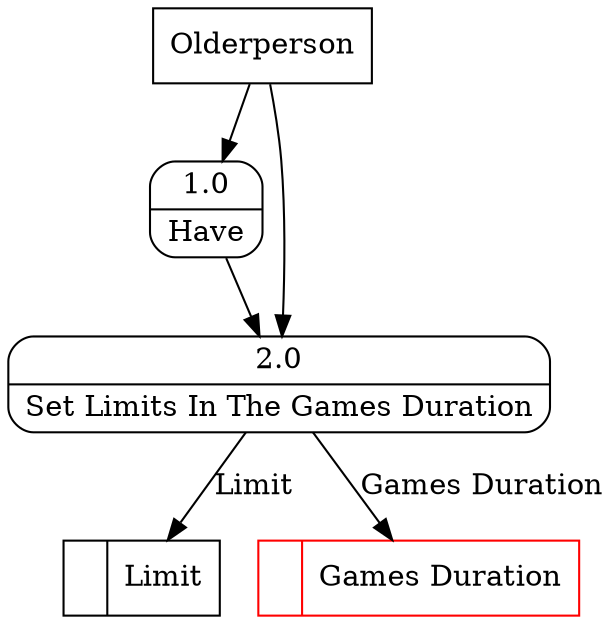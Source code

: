 digraph dfd2{ 
node[shape=record]
200 [label="<f0>  |<f1> Limit " ];
201 [label="<f0>  |<f1> Games Duration " color=red];
202 [label="Olderperson" shape=box];
203 [label="{<f0> 1.0|<f1> Have }" shape=Mrecord];
204 [label="{<f0> 2.0|<f1> Set Limits In The Games Duration }" shape=Mrecord];
202 -> 203
202 -> 204
203 -> 204
204 -> 200 [label="Limit"]
204 -> 201 [label="Games Duration"]
}